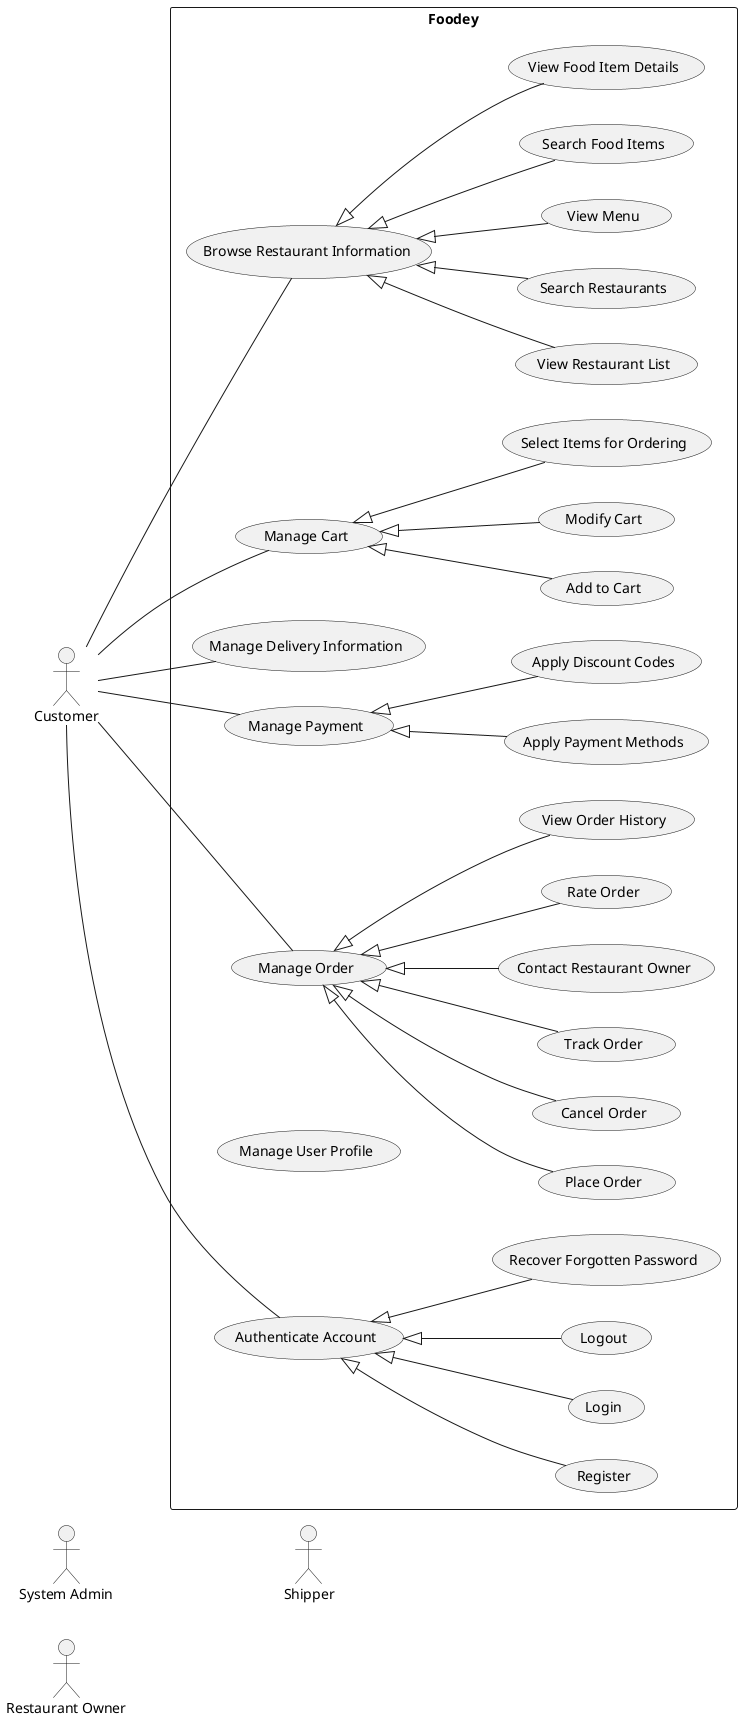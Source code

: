 @startuml Foodey_usecase

left to right direction

actor "Customer" as Cm
actor "System Admin" as SA
actor "Restaurant Owner" as RO
actor "Shipper" as Shp

rectangle Foodey{
    /'Customer'/
    'UC_G01
    usecase "Browse Restaurant Information" as UC_G01
    usecase "View Restaurant List" as UC01
    usecase "Search Restaurants" as UC02
    usecase "View Menu" as UC03
    usecase "Search Food Items" as UC04
    usecase "View Food Item Details" as UC05
    UC_G01 <|-- UC01
    UC_G01 <|-- UC02
    UC_G01 <|-- UC03
    UC_G01 <|-- UC04
    UC_G01 <|-- UC05

    'UC_G02
    usecase "Manage Cart" as UC_G02
    usecase "Add to Cart" as UC06
    usecase "Modify Cart" as UC07
    usecase "Select Items for Ordering" as UC08
    UC_G02 <|-- UC06
    UC_G02 <|-- UC07
    UC_G02 <|-- UC08

    usecase "Manage Delivery Information" as UC09
    
    'UC_G03
    usecase "Manage Payment" as UC_G03
    usecase "Apply Payment Methods" as UC10
    usecase "Apply Discount Codes" as UC11
    UC_G03 <|-- UC10
    UC_G03 <|-- UC11
    
    'UC_G04
    usecase "Manage Order" as UC_G04
    usecase "Place Order" as UC12
    usecase "Cancel Order" as UC13
    usecase "Track Order" as UC14
    usecase "Contact Restaurant Owner" as UC15
    usecase "Rate Order" as UC16
    usecase "View Order History" as UC17
    UC_G04 <|-- UC12
    UC_G04 <|-- UC13
    UC_G04 <|-- UC14
    UC_G04 <|-- UC15
    UC_G04 <|-- UC16
    UC_G04 <|-- UC17

    'UC_G05
    usecase "Manage User Profile" as UC_G05
    
    'UC_G06
    usecase "Authenticate Account" as UC_G06
    usecase "Register" as UC18
    usecase "Login" as UC19
    usecase "Logout" as UC20
    usecase "Recover Forgotten Password" as UC21
    UC_G06 <|-- UC18
    UC_G06 <|-- UC19
    UC_G06 <|-- UC20
    UC_G06 <|-- UC21

    /'Restaurant Owner'/
    
}   

/'Cm usecases'/
Cm -- UC_G01
Cm -- UC_G02
Cm -- UC09
Cm -- UC_G03
Cm -- UC_G04
Cm -- UC_G06

'RO usecases'/


@enduml